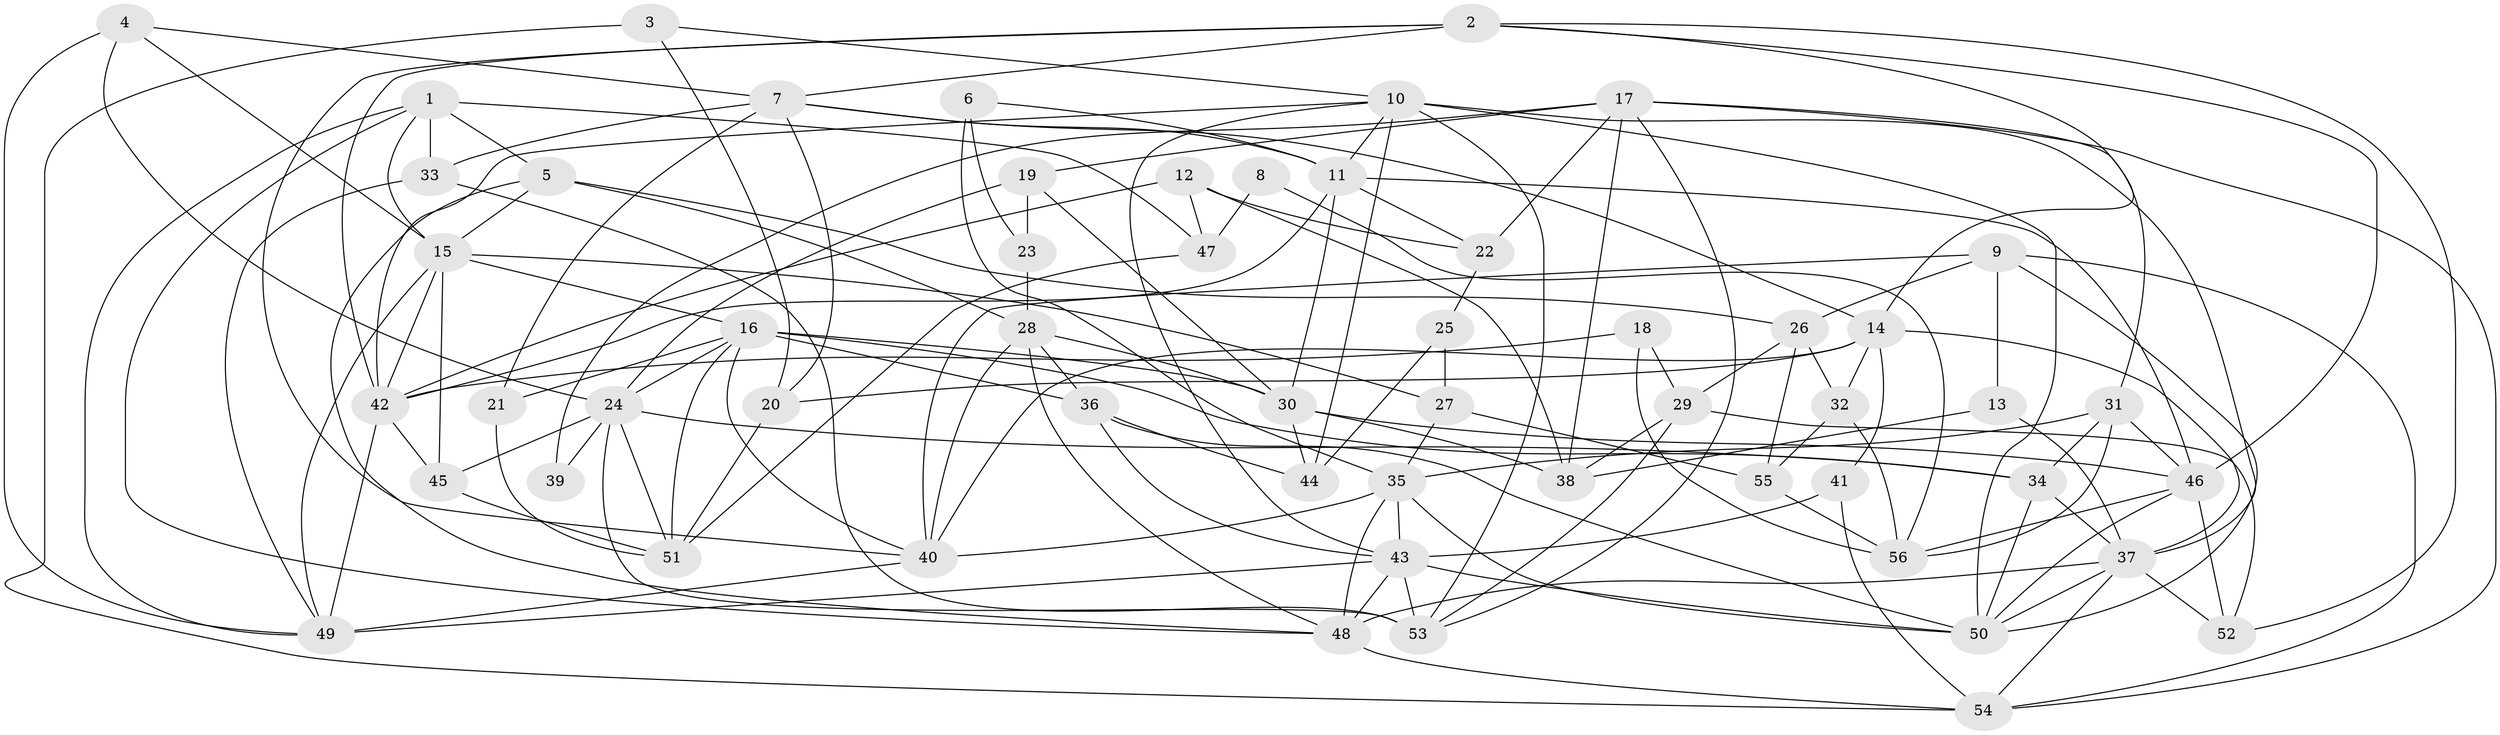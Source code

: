 // original degree distribution, {3: 0.23423423423423423, 4: 0.2702702702702703, 5: 0.24324324324324326, 2: 0.14414414414414414, 6: 0.07207207207207207, 8: 0.02702702702702703, 7: 0.009009009009009009}
// Generated by graph-tools (version 1.1) at 2025/02/03/09/25 03:02:09]
// undirected, 56 vertices, 148 edges
graph export_dot {
graph [start="1"]
  node [color=gray90,style=filled];
  1;
  2;
  3;
  4;
  5;
  6;
  7;
  8;
  9;
  10;
  11;
  12;
  13;
  14;
  15;
  16;
  17;
  18;
  19;
  20;
  21;
  22;
  23;
  24;
  25;
  26;
  27;
  28;
  29;
  30;
  31;
  32;
  33;
  34;
  35;
  36;
  37;
  38;
  39;
  40;
  41;
  42;
  43;
  44;
  45;
  46;
  47;
  48;
  49;
  50;
  51;
  52;
  53;
  54;
  55;
  56;
  1 -- 5 [weight=1.0];
  1 -- 15 [weight=1.0];
  1 -- 33 [weight=1.0];
  1 -- 47 [weight=2.0];
  1 -- 48 [weight=1.0];
  1 -- 49 [weight=1.0];
  2 -- 7 [weight=1.0];
  2 -- 14 [weight=1.0];
  2 -- 40 [weight=1.0];
  2 -- 42 [weight=1.0];
  2 -- 46 [weight=1.0];
  2 -- 52 [weight=1.0];
  3 -- 10 [weight=1.0];
  3 -- 20 [weight=1.0];
  3 -- 54 [weight=1.0];
  4 -- 7 [weight=1.0];
  4 -- 15 [weight=1.0];
  4 -- 24 [weight=1.0];
  4 -- 49 [weight=1.0];
  5 -- 15 [weight=1.0];
  5 -- 26 [weight=1.0];
  5 -- 28 [weight=1.0];
  5 -- 48 [weight=1.0];
  6 -- 11 [weight=1.0];
  6 -- 23 [weight=1.0];
  6 -- 35 [weight=1.0];
  7 -- 11 [weight=1.0];
  7 -- 14 [weight=1.0];
  7 -- 20 [weight=1.0];
  7 -- 21 [weight=1.0];
  7 -- 33 [weight=2.0];
  8 -- 47 [weight=1.0];
  8 -- 56 [weight=1.0];
  9 -- 13 [weight=1.0];
  9 -- 26 [weight=1.0];
  9 -- 40 [weight=1.0];
  9 -- 50 [weight=1.0];
  9 -- 54 [weight=1.0];
  10 -- 11 [weight=1.0];
  10 -- 37 [weight=1.0];
  10 -- 42 [weight=1.0];
  10 -- 43 [weight=1.0];
  10 -- 44 [weight=1.0];
  10 -- 50 [weight=2.0];
  10 -- 53 [weight=1.0];
  11 -- 22 [weight=1.0];
  11 -- 30 [weight=1.0];
  11 -- 42 [weight=1.0];
  11 -- 46 [weight=1.0];
  12 -- 22 [weight=1.0];
  12 -- 38 [weight=1.0];
  12 -- 42 [weight=1.0];
  12 -- 47 [weight=1.0];
  13 -- 37 [weight=1.0];
  13 -- 38 [weight=1.0];
  14 -- 20 [weight=1.0];
  14 -- 32 [weight=1.0];
  14 -- 37 [weight=1.0];
  14 -- 40 [weight=1.0];
  14 -- 41 [weight=1.0];
  15 -- 16 [weight=1.0];
  15 -- 27 [weight=1.0];
  15 -- 42 [weight=1.0];
  15 -- 45 [weight=1.0];
  15 -- 49 [weight=1.0];
  16 -- 21 [weight=1.0];
  16 -- 24 [weight=1.0];
  16 -- 30 [weight=1.0];
  16 -- 34 [weight=1.0];
  16 -- 36 [weight=1.0];
  16 -- 40 [weight=1.0];
  16 -- 51 [weight=1.0];
  17 -- 19 [weight=1.0];
  17 -- 22 [weight=1.0];
  17 -- 31 [weight=1.0];
  17 -- 38 [weight=1.0];
  17 -- 39 [weight=1.0];
  17 -- 53 [weight=1.0];
  17 -- 54 [weight=1.0];
  18 -- 29 [weight=1.0];
  18 -- 42 [weight=1.0];
  18 -- 56 [weight=2.0];
  19 -- 23 [weight=1.0];
  19 -- 24 [weight=1.0];
  19 -- 30 [weight=1.0];
  20 -- 51 [weight=1.0];
  21 -- 51 [weight=1.0];
  22 -- 25 [weight=1.0];
  23 -- 28 [weight=1.0];
  24 -- 34 [weight=2.0];
  24 -- 39 [weight=1.0];
  24 -- 45 [weight=2.0];
  24 -- 51 [weight=1.0];
  24 -- 53 [weight=2.0];
  25 -- 27 [weight=1.0];
  25 -- 44 [weight=2.0];
  26 -- 29 [weight=1.0];
  26 -- 32 [weight=1.0];
  26 -- 55 [weight=1.0];
  27 -- 35 [weight=2.0];
  27 -- 55 [weight=1.0];
  28 -- 30 [weight=1.0];
  28 -- 36 [weight=1.0];
  28 -- 40 [weight=1.0];
  28 -- 48 [weight=1.0];
  29 -- 38 [weight=1.0];
  29 -- 52 [weight=1.0];
  29 -- 53 [weight=1.0];
  30 -- 38 [weight=1.0];
  30 -- 44 [weight=2.0];
  30 -- 46 [weight=1.0];
  31 -- 34 [weight=1.0];
  31 -- 35 [weight=1.0];
  31 -- 46 [weight=1.0];
  31 -- 56 [weight=1.0];
  32 -- 55 [weight=1.0];
  32 -- 56 [weight=1.0];
  33 -- 49 [weight=1.0];
  33 -- 53 [weight=1.0];
  34 -- 37 [weight=1.0];
  34 -- 50 [weight=1.0];
  35 -- 40 [weight=1.0];
  35 -- 43 [weight=1.0];
  35 -- 48 [weight=3.0];
  35 -- 50 [weight=1.0];
  36 -- 43 [weight=1.0];
  36 -- 44 [weight=1.0];
  36 -- 50 [weight=1.0];
  37 -- 48 [weight=1.0];
  37 -- 50 [weight=1.0];
  37 -- 52 [weight=1.0];
  37 -- 54 [weight=1.0];
  40 -- 49 [weight=1.0];
  41 -- 43 [weight=1.0];
  41 -- 54 [weight=1.0];
  42 -- 45 [weight=1.0];
  42 -- 49 [weight=2.0];
  43 -- 48 [weight=1.0];
  43 -- 49 [weight=1.0];
  43 -- 50 [weight=1.0];
  43 -- 53 [weight=1.0];
  45 -- 51 [weight=2.0];
  46 -- 50 [weight=1.0];
  46 -- 52 [weight=1.0];
  46 -- 56 [weight=1.0];
  47 -- 51 [weight=1.0];
  48 -- 54 [weight=1.0];
  55 -- 56 [weight=1.0];
}
